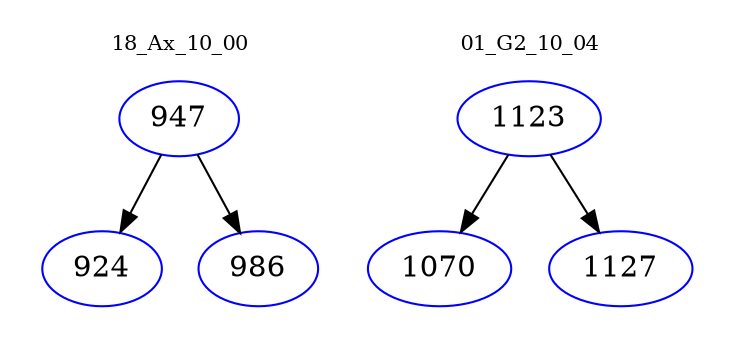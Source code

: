 digraph{
subgraph cluster_0 {
color = white
label = "18_Ax_10_00";
fontsize=10;
T0_947 [label="947", color="blue"]
T0_947 -> T0_924 [color="black"]
T0_924 [label="924", color="blue"]
T0_947 -> T0_986 [color="black"]
T0_986 [label="986", color="blue"]
}
subgraph cluster_1 {
color = white
label = "01_G2_10_04";
fontsize=10;
T1_1123 [label="1123", color="blue"]
T1_1123 -> T1_1070 [color="black"]
T1_1070 [label="1070", color="blue"]
T1_1123 -> T1_1127 [color="black"]
T1_1127 [label="1127", color="blue"]
}
}
